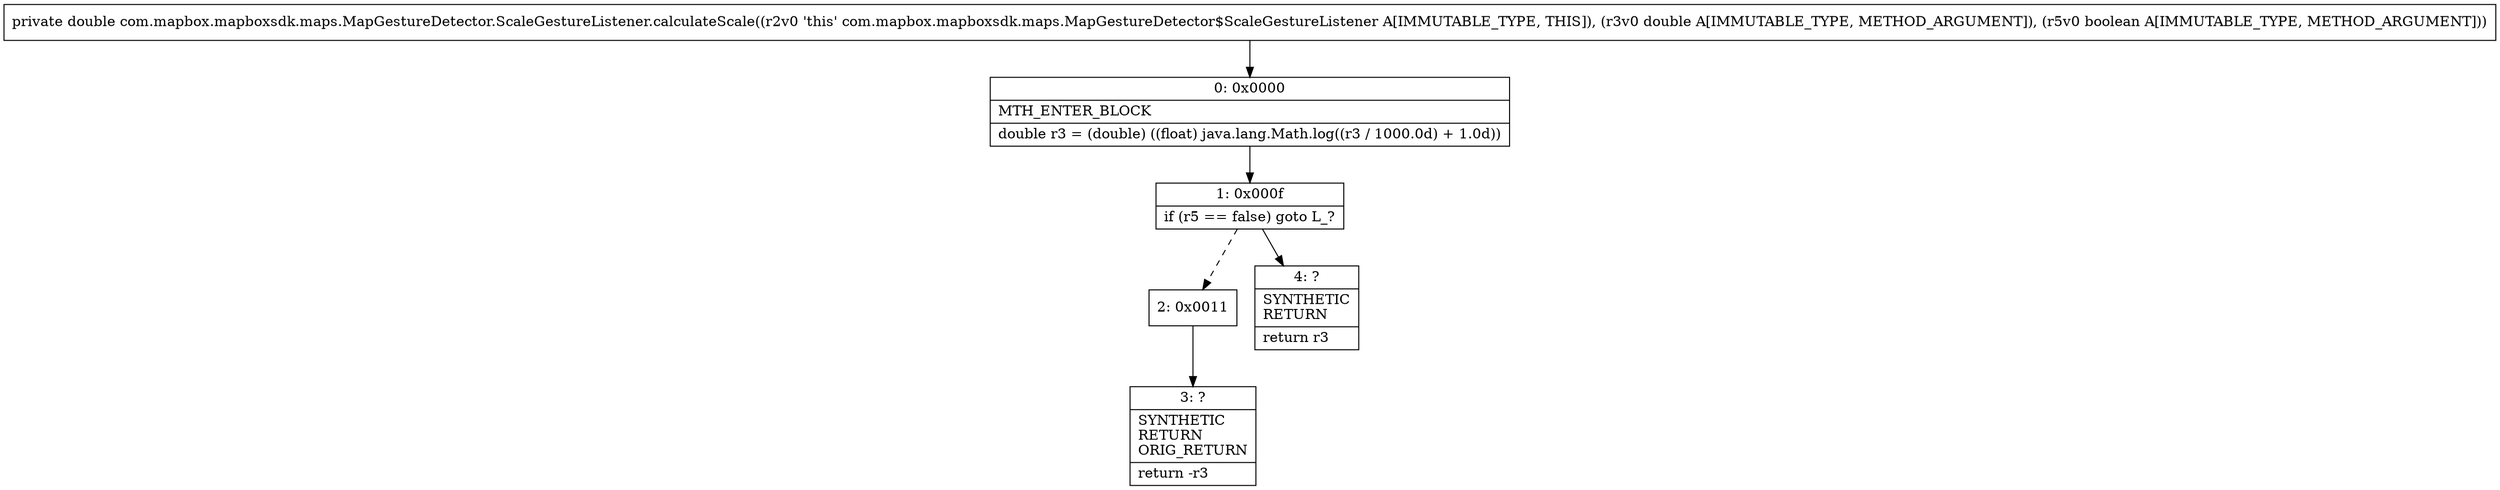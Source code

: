 digraph "CFG forcom.mapbox.mapboxsdk.maps.MapGestureDetector.ScaleGestureListener.calculateScale(DZ)D" {
Node_0 [shape=record,label="{0\:\ 0x0000|MTH_ENTER_BLOCK\l|double r3 = (double) ((float) java.lang.Math.log((r3 \/ 1000.0d) + 1.0d))\l}"];
Node_1 [shape=record,label="{1\:\ 0x000f|if (r5 == false) goto L_?\l}"];
Node_2 [shape=record,label="{2\:\ 0x0011}"];
Node_3 [shape=record,label="{3\:\ ?|SYNTHETIC\lRETURN\lORIG_RETURN\l|return \-r3\l}"];
Node_4 [shape=record,label="{4\:\ ?|SYNTHETIC\lRETURN\l|return r3\l}"];
MethodNode[shape=record,label="{private double com.mapbox.mapboxsdk.maps.MapGestureDetector.ScaleGestureListener.calculateScale((r2v0 'this' com.mapbox.mapboxsdk.maps.MapGestureDetector$ScaleGestureListener A[IMMUTABLE_TYPE, THIS]), (r3v0 double A[IMMUTABLE_TYPE, METHOD_ARGUMENT]), (r5v0 boolean A[IMMUTABLE_TYPE, METHOD_ARGUMENT])) }"];
MethodNode -> Node_0;
Node_0 -> Node_1;
Node_1 -> Node_2[style=dashed];
Node_1 -> Node_4;
Node_2 -> Node_3;
}

